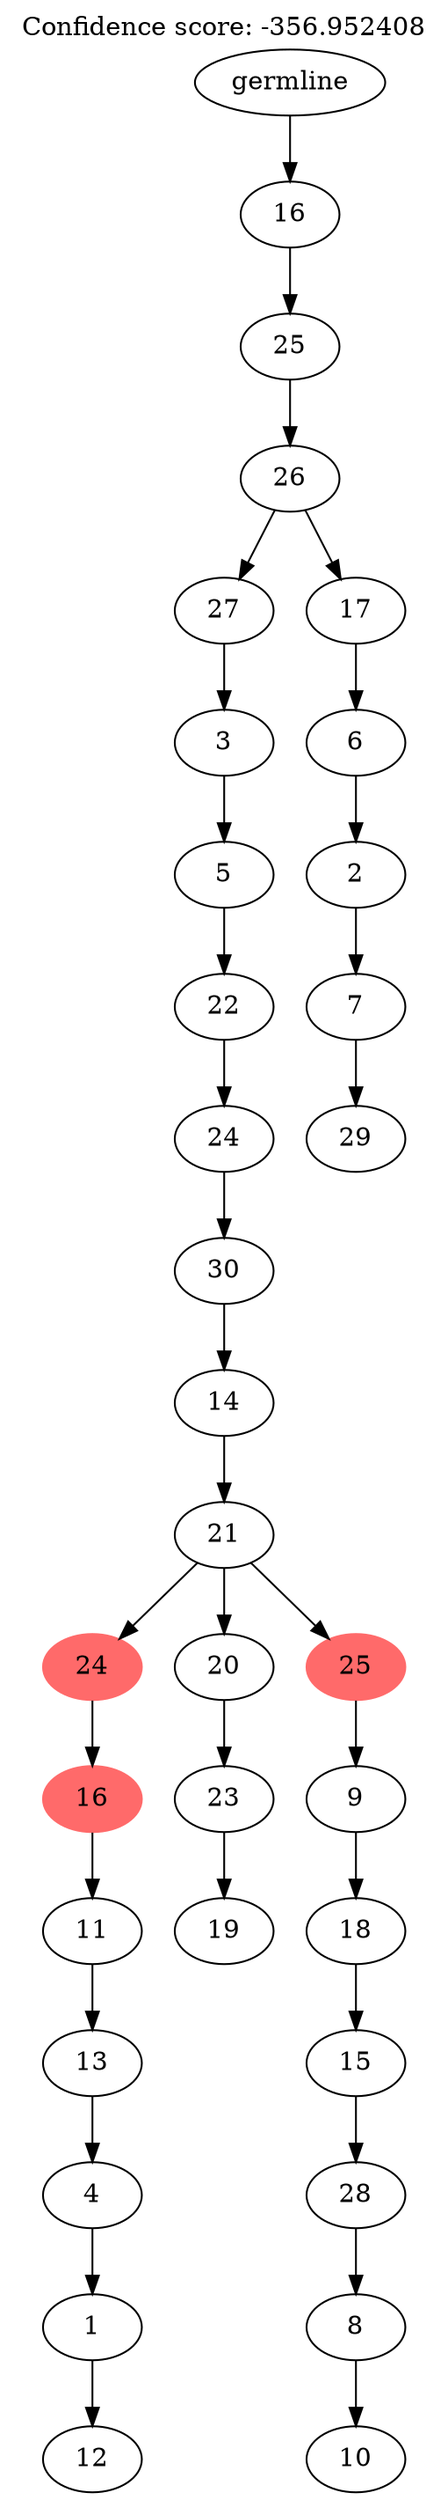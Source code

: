 digraph g {
	"32" -> "33";
	"33" [label="12"];
	"31" -> "32";
	"32" [label="1"];
	"30" -> "31";
	"31" [label="4"];
	"29" -> "30";
	"30" [label="13"];
	"28" -> "29";
	"29" [label="11"];
	"27" -> "28";
	"28" [color=indianred1, style=filled, label="16"];
	"25" -> "26";
	"26" [label="19"];
	"24" -> "25";
	"25" [label="23"];
	"22" -> "23";
	"23" [label="10"];
	"21" -> "22";
	"22" [label="8"];
	"20" -> "21";
	"21" [label="28"];
	"19" -> "20";
	"20" [label="15"];
	"18" -> "19";
	"19" [label="18"];
	"17" -> "18";
	"18" [label="9"];
	"16" -> "17";
	"17" [color=indianred1, style=filled, label="25"];
	"16" -> "24";
	"24" [label="20"];
	"16" -> "27";
	"27" [color=indianred1, style=filled, label="24"];
	"15" -> "16";
	"16" [label="21"];
	"14" -> "15";
	"15" [label="14"];
	"13" -> "14";
	"14" [label="30"];
	"12" -> "13";
	"13" [label="24"];
	"11" -> "12";
	"12" [label="22"];
	"10" -> "11";
	"11" [label="5"];
	"9" -> "10";
	"10" [label="3"];
	"7" -> "8";
	"8" [label="29"];
	"6" -> "7";
	"7" [label="7"];
	"5" -> "6";
	"6" [label="2"];
	"4" -> "5";
	"5" [label="6"];
	"3" -> "4";
	"4" [label="17"];
	"3" -> "9";
	"9" [label="27"];
	"2" -> "3";
	"3" [label="26"];
	"1" -> "2";
	"2" [label="25"];
	"0" -> "1";
	"1" [label="16"];
	"0" [label="germline"];
	labelloc="t";
	label="Confidence score: -356.952408";
}

